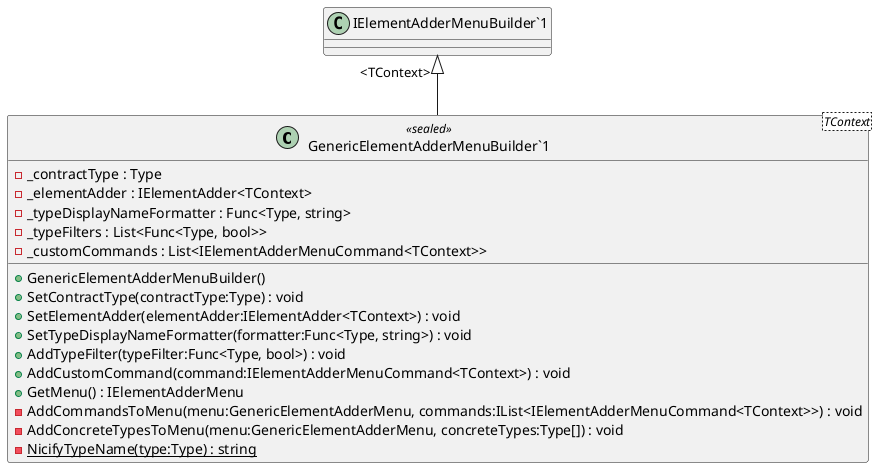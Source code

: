 @startuml
class "GenericElementAdderMenuBuilder`1"<TContext> <<sealed>> {
    + GenericElementAdderMenuBuilder()
    - _contractType : Type
    - _elementAdder : IElementAdder<TContext>
    - _typeDisplayNameFormatter : Func<Type, string>
    - _typeFilters : List<Func<Type, bool>>
    - _customCommands : List<IElementAdderMenuCommand<TContext>>
    + SetContractType(contractType:Type) : void
    + SetElementAdder(elementAdder:IElementAdder<TContext>) : void
    + SetTypeDisplayNameFormatter(formatter:Func<Type, string>) : void
    + AddTypeFilter(typeFilter:Func<Type, bool>) : void
    + AddCustomCommand(command:IElementAdderMenuCommand<TContext>) : void
    + GetMenu() : IElementAdderMenu
    - AddCommandsToMenu(menu:GenericElementAdderMenu, commands:IList<IElementAdderMenuCommand<TContext>>) : void
    - AddConcreteTypesToMenu(menu:GenericElementAdderMenu, concreteTypes:Type[]) : void
    - {static} NicifyTypeName(type:Type) : string
}
"IElementAdderMenuBuilder`1" "<TContext>" <|-- "GenericElementAdderMenuBuilder`1"
@enduml
